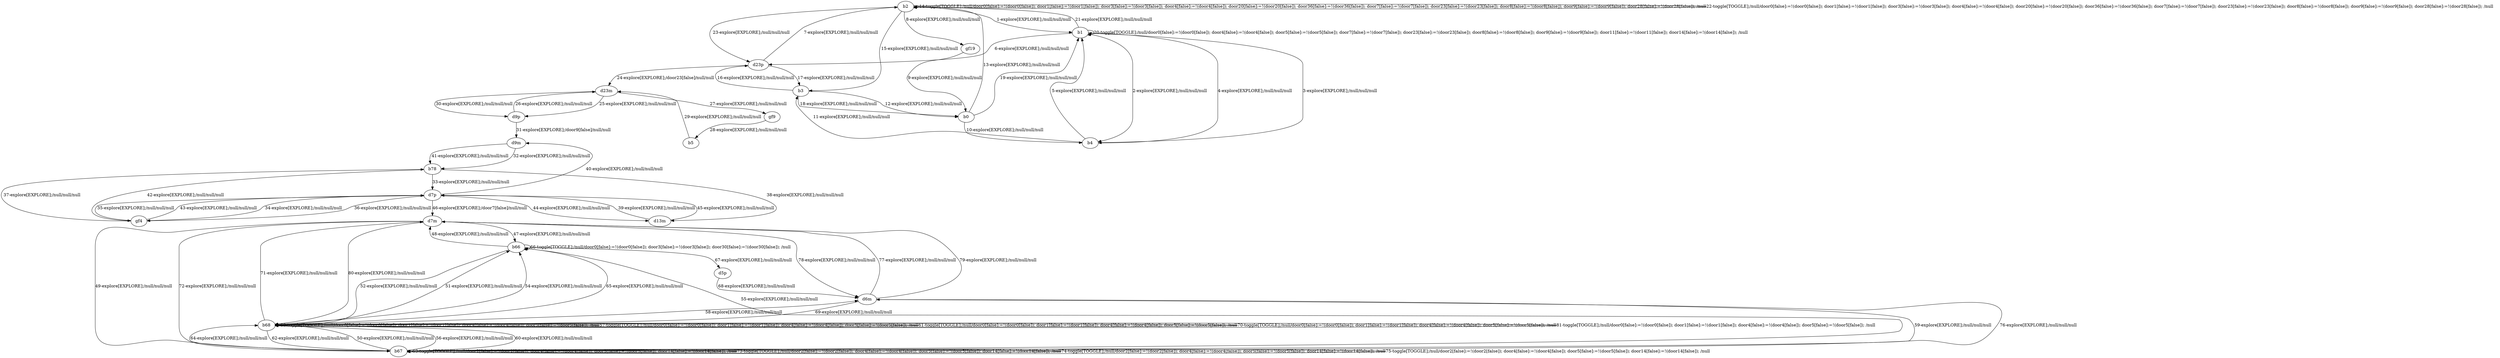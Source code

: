 # Total number of goals covered by this test: 1
# d7m --> b68

digraph g {
"b2" -> "b1" [label = "1-explore[EXPLORE];/null/null/null"];
"b1" -> "b4" [label = "2-explore[EXPLORE];/null/null/null"];
"b4" -> "b1" [label = "3-explore[EXPLORE];/null/null/null"];
"b1" -> "b4" [label = "4-explore[EXPLORE];/null/null/null"];
"b4" -> "b1" [label = "5-explore[EXPLORE];/null/null/null"];
"b1" -> "d23p" [label = "6-explore[EXPLORE];/null/null/null"];
"d23p" -> "b2" [label = "7-explore[EXPLORE];/null/null/null"];
"b2" -> "gf19" [label = "8-explore[EXPLORE];/null/null/null"];
"gf19" -> "b0" [label = "9-explore[EXPLORE];/null/null/null"];
"b0" -> "b4" [label = "10-explore[EXPLORE];/null/null/null"];
"b4" -> "b3" [label = "11-explore[EXPLORE];/null/null/null"];
"b3" -> "b0" [label = "12-explore[EXPLORE];/null/null/null"];
"b0" -> "b2" [label = "13-explore[EXPLORE];/null/null/null"];
"b2" -> "b2" [label = "14-toggle[TOGGLE];/null/door0[false]:=!(door0[false]); door1[false]:=!(door1[false]); door3[false]:=!(door3[false]); door4[false]:=!(door4[false]); door20[false]:=!(door20[false]); door36[false]:=!(door36[false]); door7[false]:=!(door7[false]); door23[false]:=!(door23[false]); door8[false]:=!(door8[false]); door9[false]:=!(door9[false]); door28[false]:=!(door28[false]); /null"];
"b2" -> "b3" [label = "15-explore[EXPLORE];/null/null/null"];
"b3" -> "d23p" [label = "16-explore[EXPLORE];/null/null/null"];
"d23p" -> "b3" [label = "17-explore[EXPLORE];/null/null/null"];
"b3" -> "b0" [label = "18-explore[EXPLORE];/null/null/null"];
"b0" -> "b1" [label = "19-explore[EXPLORE];/null/null/null"];
"b1" -> "b1" [label = "20-toggle[TOGGLE];/null/door0[false]:=!(door0[false]); door4[false]:=!(door4[false]); door5[false]:=!(door5[false]); door7[false]:=!(door7[false]); door23[false]:=!(door23[false]); door8[false]:=!(door8[false]); door9[false]:=!(door9[false]); door11[false]:=!(door11[false]); door14[false]:=!(door14[false]); /null"];
"b1" -> "b2" [label = "21-explore[EXPLORE];/null/null/null"];
"b2" -> "b2" [label = "22-toggle[TOGGLE];/null/door0[false]:=!(door0[false]); door1[false]:=!(door1[false]); door3[false]:=!(door3[false]); door4[false]:=!(door4[false]); door20[false]:=!(door20[false]); door36[false]:=!(door36[false]); door7[false]:=!(door7[false]); door23[false]:=!(door23[false]); door8[false]:=!(door8[false]); door9[false]:=!(door9[false]); door28[false]:=!(door28[false]); /null"];
"b2" -> "d23p" [label = "23-explore[EXPLORE];/null/null/null"];
"d23p" -> "d23m" [label = "24-explore[EXPLORE];/door23[false]/null/null"];
"d23m" -> "d9p" [label = "25-explore[EXPLORE];/null/null/null"];
"d9p" -> "d23m" [label = "26-explore[EXPLORE];/null/null/null"];
"d23m" -> "gf9" [label = "27-explore[EXPLORE];/null/null/null"];
"gf9" -> "b5" [label = "28-explore[EXPLORE];/null/null/null"];
"b5" -> "d23m" [label = "29-explore[EXPLORE];/null/null/null"];
"d23m" -> "d9p" [label = "30-explore[EXPLORE];/null/null/null"];
"d9p" -> "d9m" [label = "31-explore[EXPLORE];/door9[false]/null/null"];
"d9m" -> "b78" [label = "32-explore[EXPLORE];/null/null/null"];
"b78" -> "d7p" [label = "33-explore[EXPLORE];/null/null/null"];
"d7p" -> "gf4" [label = "34-explore[EXPLORE];/null/null/null"];
"gf4" -> "d7p" [label = "35-explore[EXPLORE];/null/null/null"];
"d7p" -> "gf4" [label = "36-explore[EXPLORE];/null/null/null"];
"gf4" -> "b78" [label = "37-explore[EXPLORE];/null/null/null"];
"b78" -> "d13m" [label = "38-explore[EXPLORE];/null/null/null"];
"d13m" -> "d7p" [label = "39-explore[EXPLORE];/null/null/null"];
"d7p" -> "d9m" [label = "40-explore[EXPLORE];/null/null/null"];
"d9m" -> "b78" [label = "41-explore[EXPLORE];/null/null/null"];
"b78" -> "gf4" [label = "42-explore[EXPLORE];/null/null/null"];
"gf4" -> "d7p" [label = "43-explore[EXPLORE];/null/null/null"];
"d7p" -> "d13m" [label = "44-explore[EXPLORE];/null/null/null"];
"d13m" -> "d7p" [label = "45-explore[EXPLORE];/null/null/null"];
"d7p" -> "d7m" [label = "46-explore[EXPLORE];/door7[false]/null/null"];
"d7m" -> "b66" [label = "47-explore[EXPLORE];/null/null/null"];
"b66" -> "d7m" [label = "48-explore[EXPLORE];/null/null/null"];
"d7m" -> "b67" [label = "49-explore[EXPLORE];/null/null/null"];
"b67" -> "b68" [label = "50-explore[EXPLORE];/null/null/null"];
"b68" -> "b66" [label = "51-explore[EXPLORE];/null/null/null"];
"b66" -> "b68" [label = "52-explore[EXPLORE];/null/null/null"];
"b68" -> "b68" [label = "53-toggle[TOGGLE];/null/door0[false]:=!(door0[false]); door1[false]:=!(door1[false]); door4[false]:=!(door4[false]); door5[false]:=!(door5[false]); /null"];
"b68" -> "b66" [label = "54-explore[EXPLORE];/null/null/null"];
"b66" -> "b67" [label = "55-explore[EXPLORE];/null/null/null"];
"b67" -> "b68" [label = "56-explore[EXPLORE];/null/null/null"];
"b68" -> "b68" [label = "57-toggle[TOGGLE];/null/door0[false]:=!(door0[false]); door1[false]:=!(door1[false]); door4[false]:=!(door4[false]); door5[false]:=!(door5[false]); /null"];
"b68" -> "d6m" [label = "58-explore[EXPLORE];/null/null/null"];
"d6m" -> "b67" [label = "59-explore[EXPLORE];/null/null/null"];
"b67" -> "b68" [label = "60-explore[EXPLORE];/null/null/null"];
"b68" -> "b68" [label = "61-toggle[TOGGLE];/null/door0[false]:=!(door0[false]); door1[false]:=!(door1[false]); door4[false]:=!(door4[false]); door5[false]:=!(door5[false]); /null"];
"b68" -> "b67" [label = "62-explore[EXPLORE];/null/null/null"];
"b67" -> "b67" [label = "63-toggle[TOGGLE];/null/door2[false]:=!(door2[false]); door4[false]:=!(door4[false]); door5[false]:=!(door5[false]); door14[false]:=!(door14[false]); /null"];
"b67" -> "b68" [label = "64-explore[EXPLORE];/null/null/null"];
"b68" -> "b66" [label = "65-explore[EXPLORE];/null/null/null"];
"b66" -> "b66" [label = "66-toggle[TOGGLE];/null/door0[false]:=!(door0[false]); door3[false]:=!(door3[false]); door30[false]:=!(door30[false]); /null"];
"b66" -> "d5p" [label = "67-explore[EXPLORE];/null/null/null"];
"d5p" -> "d6m" [label = "68-explore[EXPLORE];/null/null/null"];
"d6m" -> "b68" [label = "69-explore[EXPLORE];/null/null/null"];
"b68" -> "b68" [label = "70-toggle[TOGGLE];/null/door0[false]:=!(door0[false]); door1[false]:=!(door1[false]); door4[false]:=!(door4[false]); door5[false]:=!(door5[false]); /null"];
"b68" -> "d7m" [label = "71-explore[EXPLORE];/null/null/null"];
"d7m" -> "b67" [label = "72-explore[EXPLORE];/null/null/null"];
"b67" -> "b67" [label = "73-toggle[TOGGLE];/null/door2[false]:=!(door2[false]); door4[false]:=!(door4[false]); door5[false]:=!(door5[false]); door14[false]:=!(door14[false]); /null"];
"b67" -> "b67" [label = "74-toggle[TOGGLE];/null/door2[false]:=!(door2[false]); door4[false]:=!(door4[false]); door5[false]:=!(door5[false]); door14[false]:=!(door14[false]); /null"];
"b67" -> "b67" [label = "75-toggle[TOGGLE];/null/door2[false]:=!(door2[false]); door4[false]:=!(door4[false]); door5[false]:=!(door5[false]); door14[false]:=!(door14[false]); /null"];
"b67" -> "d6m" [label = "76-explore[EXPLORE];/null/null/null"];
"d6m" -> "d7m" [label = "77-explore[EXPLORE];/null/null/null"];
"d7m" -> "d6m" [label = "78-explore[EXPLORE];/null/null/null"];
"d6m" -> "d7m" [label = "79-explore[EXPLORE];/null/null/null"];
"d7m" -> "b68" [label = "80-explore[EXPLORE];/null/null/null"];
"b68" -> "b68" [label = "81-toggle[TOGGLE];/null/door0[false]:=!(door0[false]); door1[false]:=!(door1[false]); door4[false]:=!(door4[false]); door5[false]:=!(door5[false]); /null"];
}